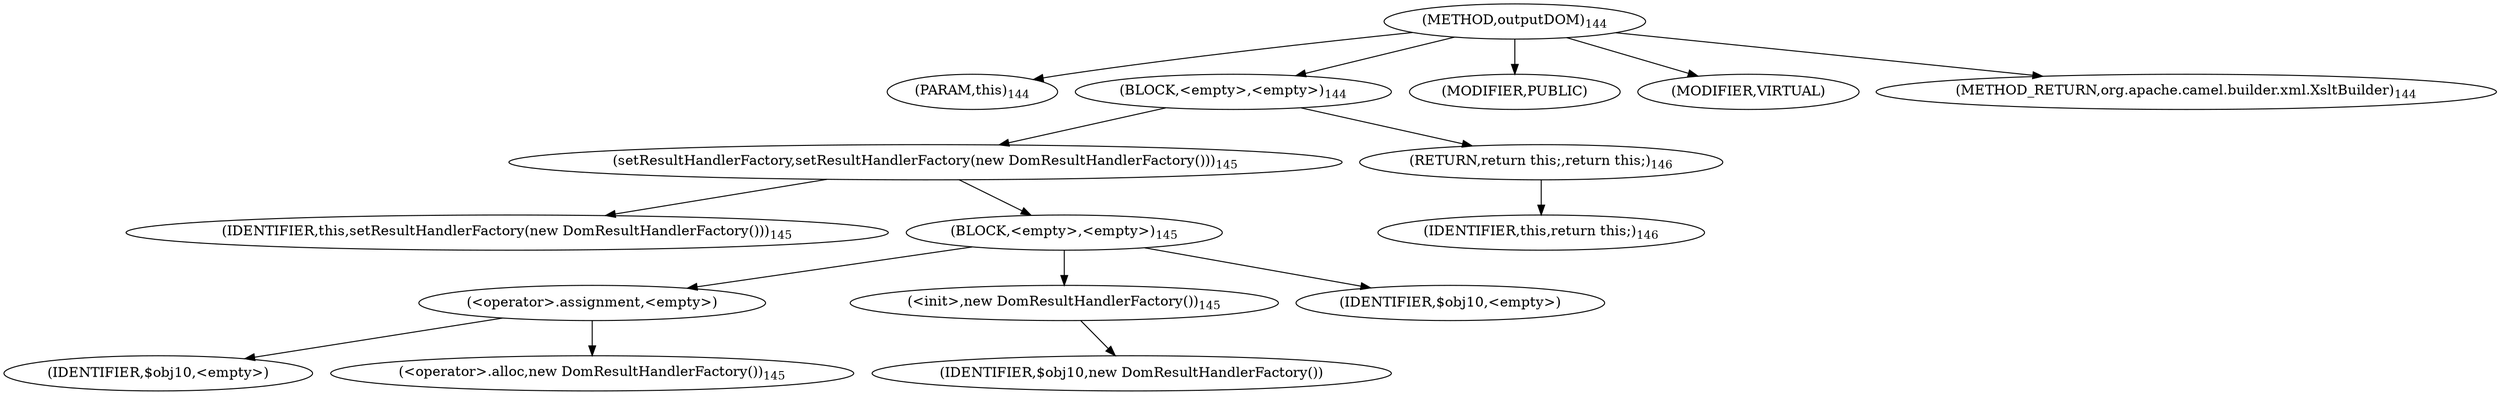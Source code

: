 digraph "outputDOM" {  
"342" [label = <(METHOD,outputDOM)<SUB>144</SUB>> ]
"18" [label = <(PARAM,this)<SUB>144</SUB>> ]
"343" [label = <(BLOCK,&lt;empty&gt;,&lt;empty&gt;)<SUB>144</SUB>> ]
"344" [label = <(setResultHandlerFactory,setResultHandlerFactory(new DomResultHandlerFactory()))<SUB>145</SUB>> ]
"17" [label = <(IDENTIFIER,this,setResultHandlerFactory(new DomResultHandlerFactory()))<SUB>145</SUB>> ]
"345" [label = <(BLOCK,&lt;empty&gt;,&lt;empty&gt;)<SUB>145</SUB>> ]
"346" [label = <(&lt;operator&gt;.assignment,&lt;empty&gt;)> ]
"347" [label = <(IDENTIFIER,$obj10,&lt;empty&gt;)> ]
"348" [label = <(&lt;operator&gt;.alloc,new DomResultHandlerFactory())<SUB>145</SUB>> ]
"349" [label = <(&lt;init&gt;,new DomResultHandlerFactory())<SUB>145</SUB>> ]
"350" [label = <(IDENTIFIER,$obj10,new DomResultHandlerFactory())> ]
"351" [label = <(IDENTIFIER,$obj10,&lt;empty&gt;)> ]
"352" [label = <(RETURN,return this;,return this;)<SUB>146</SUB>> ]
"19" [label = <(IDENTIFIER,this,return this;)<SUB>146</SUB>> ]
"353" [label = <(MODIFIER,PUBLIC)> ]
"354" [label = <(MODIFIER,VIRTUAL)> ]
"355" [label = <(METHOD_RETURN,org.apache.camel.builder.xml.XsltBuilder)<SUB>144</SUB>> ]
  "342" -> "18" 
  "342" -> "343" 
  "342" -> "353" 
  "342" -> "354" 
  "342" -> "355" 
  "343" -> "344" 
  "343" -> "352" 
  "344" -> "17" 
  "344" -> "345" 
  "345" -> "346" 
  "345" -> "349" 
  "345" -> "351" 
  "346" -> "347" 
  "346" -> "348" 
  "349" -> "350" 
  "352" -> "19" 
}

